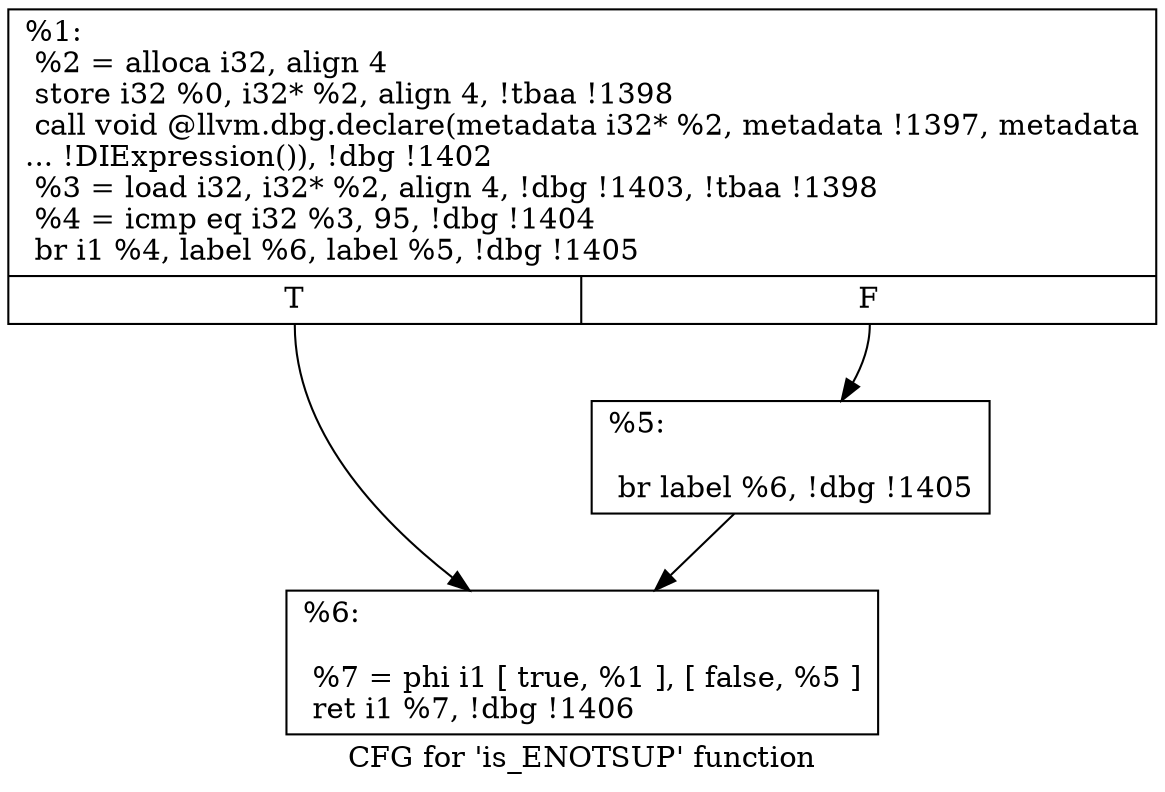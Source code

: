 digraph "CFG for 'is_ENOTSUP' function" {
	label="CFG for 'is_ENOTSUP' function";

	Node0x22e90e0 [shape=record,label="{%1:\l  %2 = alloca i32, align 4\l  store i32 %0, i32* %2, align 4, !tbaa !1398\l  call void @llvm.dbg.declare(metadata i32* %2, metadata !1397, metadata\l... !DIExpression()), !dbg !1402\l  %3 = load i32, i32* %2, align 4, !dbg !1403, !tbaa !1398\l  %4 = icmp eq i32 %3, 95, !dbg !1404\l  br i1 %4, label %6, label %5, !dbg !1405\l|{<s0>T|<s1>F}}"];
	Node0x22e90e0:s0 -> Node0x22e91b0;
	Node0x22e90e0:s1 -> Node0x22e9160;
	Node0x22e9160 [shape=record,label="{%5:\l\l  br label %6, !dbg !1405\l}"];
	Node0x22e9160 -> Node0x22e91b0;
	Node0x22e91b0 [shape=record,label="{%6:\l\l  %7 = phi i1 [ true, %1 ], [ false, %5 ]\l  ret i1 %7, !dbg !1406\l}"];
}
